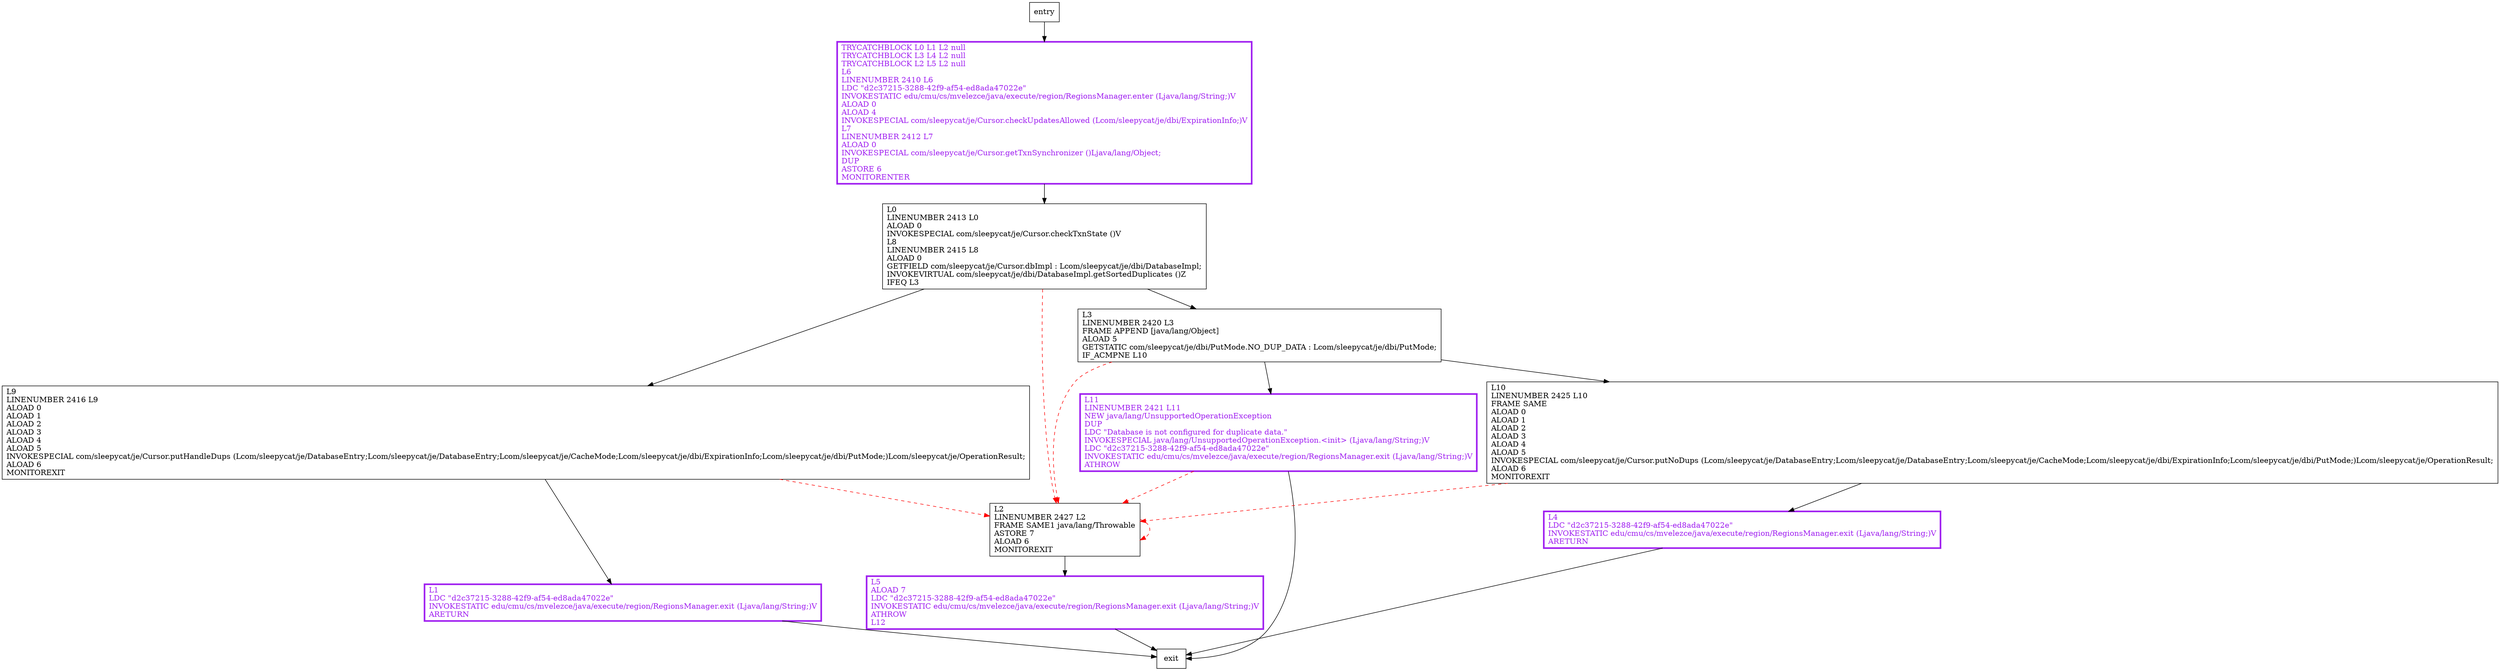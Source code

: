 digraph putInternal {
node [shape=record];
1930029129 [label="L0\lLINENUMBER 2413 L0\lALOAD 0\lINVOKESPECIAL com/sleepycat/je/Cursor.checkTxnState ()V\lL8\lLINENUMBER 2415 L8\lALOAD 0\lGETFIELD com/sleepycat/je/Cursor.dbImpl : Lcom/sleepycat/je/dbi/DatabaseImpl;\lINVOKEVIRTUAL com/sleepycat/je/dbi/DatabaseImpl.getSortedDuplicates ()Z\lIFEQ L3\l"];
799056463 [label="L9\lLINENUMBER 2416 L9\lALOAD 0\lALOAD 1\lALOAD 2\lALOAD 3\lALOAD 4\lALOAD 5\lINVOKESPECIAL com/sleepycat/je/Cursor.putHandleDups (Lcom/sleepycat/je/DatabaseEntry;Lcom/sleepycat/je/DatabaseEntry;Lcom/sleepycat/je/CacheMode;Lcom/sleepycat/je/dbi/ExpirationInfo;Lcom/sleepycat/je/dbi/PutMode;)Lcom/sleepycat/je/OperationResult;\lALOAD 6\lMONITOREXIT\l"];
856724558 [label="L2\lLINENUMBER 2427 L2\lFRAME SAME1 java/lang/Throwable\lASTORE 7\lALOAD 6\lMONITOREXIT\l"];
212008923 [label="TRYCATCHBLOCK L0 L1 L2 null\lTRYCATCHBLOCK L3 L4 L2 null\lTRYCATCHBLOCK L2 L5 L2 null\lL6\lLINENUMBER 2410 L6\lLDC \"d2c37215-3288-42f9-af54-ed8ada47022e\"\lINVOKESTATIC edu/cmu/cs/mvelezce/java/execute/region/RegionsManager.enter (Ljava/lang/String;)V\lALOAD 0\lALOAD 4\lINVOKESPECIAL com/sleepycat/je/Cursor.checkUpdatesAllowed (Lcom/sleepycat/je/dbi/ExpirationInfo;)V\lL7\lLINENUMBER 2412 L7\lALOAD 0\lINVOKESPECIAL com/sleepycat/je/Cursor.getTxnSynchronizer ()Ljava/lang/Object;\lDUP\lASTORE 6\lMONITORENTER\l"];
680825773 [label="L1\lLDC \"d2c37215-3288-42f9-af54-ed8ada47022e\"\lINVOKESTATIC edu/cmu/cs/mvelezce/java/execute/region/RegionsManager.exit (Ljava/lang/String;)V\lARETURN\l"];
740542123 [label="L11\lLINENUMBER 2421 L11\lNEW java/lang/UnsupportedOperationException\lDUP\lLDC \"Database is not configured for duplicate data.\"\lINVOKESPECIAL java/lang/UnsupportedOperationException.\<init\> (Ljava/lang/String;)V\lLDC \"d2c37215-3288-42f9-af54-ed8ada47022e\"\lINVOKESTATIC edu/cmu/cs/mvelezce/java/execute/region/RegionsManager.exit (Ljava/lang/String;)V\lATHROW\l"];
413526001 [label="L5\lALOAD 7\lLDC \"d2c37215-3288-42f9-af54-ed8ada47022e\"\lINVOKESTATIC edu/cmu/cs/mvelezce/java/execute/region/RegionsManager.exit (Ljava/lang/String;)V\lATHROW\lL12\l"];
942593794 [label="L10\lLINENUMBER 2425 L10\lFRAME SAME\lALOAD 0\lALOAD 1\lALOAD 2\lALOAD 3\lALOAD 4\lALOAD 5\lINVOKESPECIAL com/sleepycat/je/Cursor.putNoDups (Lcom/sleepycat/je/DatabaseEntry;Lcom/sleepycat/je/DatabaseEntry;Lcom/sleepycat/je/CacheMode;Lcom/sleepycat/je/dbi/ExpirationInfo;Lcom/sleepycat/je/dbi/PutMode;)Lcom/sleepycat/je/OperationResult;\lALOAD 6\lMONITOREXIT\l"];
676850128 [label="L3\lLINENUMBER 2420 L3\lFRAME APPEND [java/lang/Object]\lALOAD 5\lGETSTATIC com/sleepycat/je/dbi/PutMode.NO_DUP_DATA : Lcom/sleepycat/je/dbi/PutMode;\lIF_ACMPNE L10\l"];
346031923 [label="L4\lLDC \"d2c37215-3288-42f9-af54-ed8ada47022e\"\lINVOKESTATIC edu/cmu/cs/mvelezce/java/execute/region/RegionsManager.exit (Ljava/lang/String;)V\lARETURN\l"];
entry;
exit;
856724558 -> 856724558 [style=dashed, color=red]
856724558 -> 413526001
212008923 -> 1930029129
680825773 -> exit
413526001 -> exit
942593794 -> 856724558 [style=dashed, color=red]
942593794 -> 346031923
676850128 -> 856724558 [style=dashed, color=red]
676850128 -> 740542123
676850128 -> 942593794
1930029129 -> 799056463
1930029129 -> 856724558 [style=dashed, color=red]
1930029129 -> 676850128
entry -> 212008923
799056463 -> 856724558 [style=dashed, color=red]
799056463 -> 680825773
740542123 -> exit
740542123 -> 856724558 [style=dashed, color=red]
346031923 -> exit
212008923[fontcolor="purple", penwidth=3, color="purple"];
680825773[fontcolor="purple", penwidth=3, color="purple"];
740542123[fontcolor="purple", penwidth=3, color="purple"];
413526001[fontcolor="purple", penwidth=3, color="purple"];
346031923[fontcolor="purple", penwidth=3, color="purple"];
}
